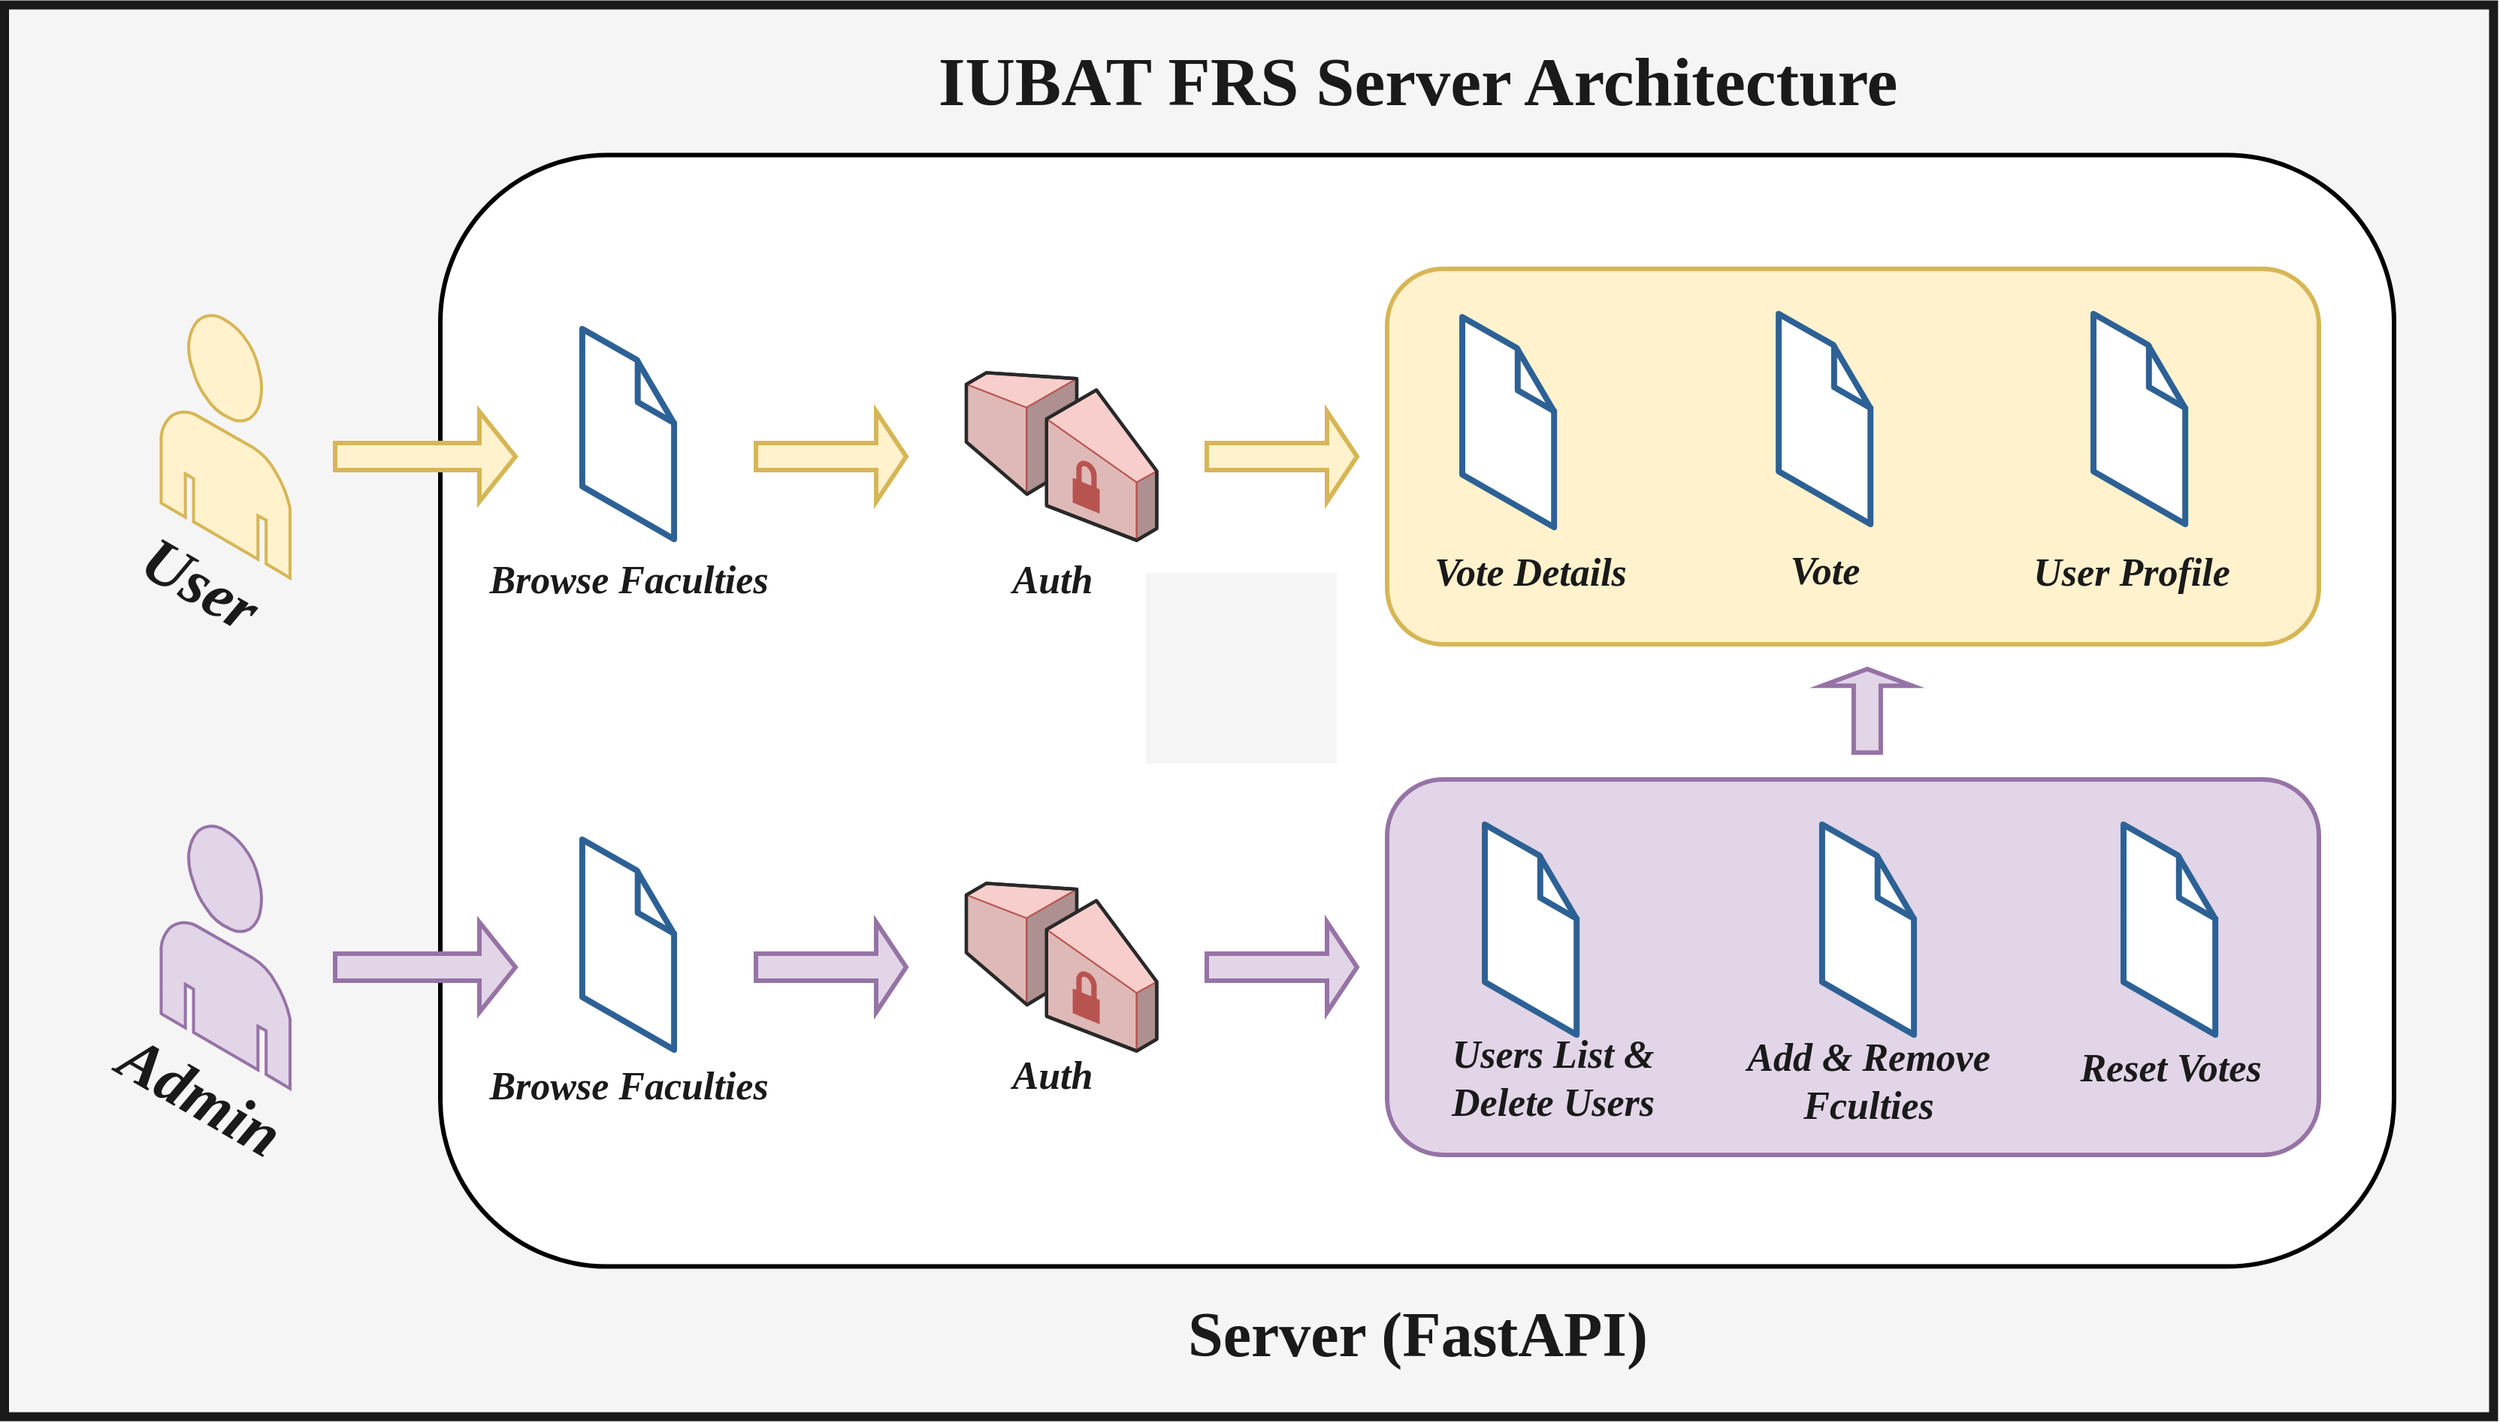 <mxfile version="20.2.7" type="device"><diagram name="Page-1" id="aaaa8250-4180-3840-79b5-4cada1eebb92"><mxGraphModel dx="5340" dy="3700" grid="1" gridSize="10" guides="1" tooltips="1" connect="1" arrows="1" fold="1" page="1" pageScale="1" pageWidth="850" pageHeight="1100" background="none" math="0" shadow="0"><root><mxCell id="0"/><mxCell id="1" parent="0"/><mxCell id="_5LSxNldT3hzKorSpMQI-49" value="" style="rounded=0;whiteSpace=wrap;html=1;labelBorderColor=none;fontFamily=Comic Sans MS;fontSize=26;strokeWidth=6;gradientDirection=radial;fillColor=#f5f5f5;fontColor=#333333;strokeColor=#1A1A1A;" vertex="1" parent="1"><mxGeometry x="-140" y="-55.69" width="1656.23" height="940" as="geometry"/></mxCell><mxCell id="_5LSxNldT3hzKorSpMQI-25" value="&lt;p style=&quot;font-size: 37px;&quot;&gt;&lt;br&gt;&lt;/p&gt;" style="rounded=1;whiteSpace=wrap;html=1;strokeWidth=3;gradientDirection=radial;" vertex="1" parent="1"><mxGeometry x="150" y="44.31" width="1300" height="740" as="geometry"/></mxCell><mxCell id="_5LSxNldT3hzKorSpMQI-31" value="" style="verticalLabelPosition=bottom;html=1;verticalAlign=top;strokeWidth=2;align=center;outlineConnect=0;dashed=0;outlineConnect=0;shape=mxgraph.aws3d.end_user;aspect=fixed;fontSize=25;fillColor=#fff2cc;strokeColor=#d6b656;fontStyle=1;" vertex="1" parent="1"><mxGeometry x="-35.76" y="150.0" width="85.76" height="175.82" as="geometry"/></mxCell><mxCell id="_5LSxNldT3hzKorSpMQI-38" value="User" style="text;html=1;align=center;verticalAlign=middle;resizable=0;points=[];autosize=1;strokeColor=none;fillColor=none;fontSize=42;rotation=30;fontStyle=3;fontFamily=Comic Sans MS;fontColor=#1A1A1A;" vertex="1" parent="1"><mxGeometry x="-70" y="300" width="120" height="60" as="geometry"/></mxCell><mxCell id="_5LSxNldT3hzKorSpMQI-51" value="Server (FastAPI)" style="text;html=1;align=center;verticalAlign=middle;resizable=0;points=[];autosize=1;strokeColor=none;fillColor=none;fontSize=42;rotation=0;fontStyle=1;fontFamily=Comic Sans MS;fontColor=#1A1A1A;" vertex="1" parent="1"><mxGeometry x="615" y="800" width="370" height="60" as="geometry"/></mxCell><mxCell id="_5LSxNldT3hzKorSpMQI-52" value="IUBAT FRS Server Architecture" style="text;html=1;align=center;verticalAlign=middle;resizable=0;points=[];autosize=1;strokeColor=none;fillColor=none;fontSize=46;rotation=0;fontStyle=1;fontFamily=Comic Sans MS;fontColor=#1A1A1A;" vertex="1" parent="1"><mxGeometry x="420" y="-40" width="760" height="70" as="geometry"/></mxCell><mxCell id="_5LSxNldT3hzKorSpMQI-60" value="" style="verticalLabelPosition=bottom;html=1;verticalAlign=top;strokeWidth=1;align=center;outlineConnect=0;dashed=0;outlineConnect=0;shape=mxgraph.aws3d.file;aspect=fixed;strokeColor=#2d6195;fillColor=#ffffff;labelBorderColor=none;fontFamily=Comic Sans MS;fontSize=46;fontColor=#1A1A1A;" vertex="1" parent="1"><mxGeometry x="244.46" y="160" width="61.08" height="140" as="geometry"/></mxCell><mxCell id="_5LSxNldT3hzKorSpMQI-61" value="&lt;font style=&quot;font-size: 26px;&quot;&gt;Browse Faculties&lt;/font&gt;" style="text;html=1;align=center;verticalAlign=middle;resizable=0;points=[];autosize=1;strokeColor=none;fillColor=none;fontSize=42;rotation=0;fontStyle=3;fontFamily=Comic Sans MS;fontColor=#1A1A1A;" vertex="1" parent="1"><mxGeometry x="160" y="292.09" width="230" height="60" as="geometry"/></mxCell><mxCell id="_5LSxNldT3hzKorSpMQI-62" value="" style="shape=singleArrow;whiteSpace=wrap;html=1;labelBorderColor=none;fontFamily=Comic Sans MS;fontSize=26;strokeColor=#d6b656;strokeWidth=3;fillColor=#fff2cc;gradientDirection=radial;" vertex="1" parent="1"><mxGeometry x="80" y="215" width="120" height="60" as="geometry"/></mxCell><mxCell id="_5LSxNldT3hzKorSpMQI-63" value="" style="shape=singleArrow;whiteSpace=wrap;html=1;labelBorderColor=none;fontFamily=Comic Sans MS;fontSize=26;strokeColor=#d6b656;strokeWidth=3;fillColor=#fff2cc;gradientDirection=radial;" vertex="1" parent="1"><mxGeometry x="360" y="215" width="100" height="60" as="geometry"/></mxCell><mxCell id="_5LSxNldT3hzKorSpMQI-64" value="" style="rounded=1;whiteSpace=wrap;html=1;labelBorderColor=none;fontFamily=Comic Sans MS;fontSize=26;strokeColor=#d6b656;strokeWidth=3;fillColor=#fff2cc;gradientDirection=east;" vertex="1" parent="1"><mxGeometry x="780" y="120" width="620" height="250" as="geometry"/></mxCell><mxCell id="_5LSxNldT3hzKorSpMQI-65" value="" style="verticalLabelPosition=bottom;html=1;verticalAlign=top;strokeWidth=1;align=center;outlineConnect=0;dashed=0;outlineConnect=0;shape=mxgraph.aws3d.vpcGateway;fillColor=#f8cecc;strokeColor=#b85450;aspect=fixed;labelBorderColor=none;fontFamily=Comic Sans MS;fontSize=26;" vertex="1" parent="1"><mxGeometry x="500" y="189.2" width="126.7" height="111.61" as="geometry"/></mxCell><mxCell id="_5LSxNldT3hzKorSpMQI-66" value="&lt;font style=&quot;font-size: 26px;&quot;&gt;Auth&lt;/font&gt;" style="text;html=1;align=center;verticalAlign=middle;resizable=0;points=[];autosize=1;strokeColor=none;fillColor=none;fontSize=42;rotation=0;fontStyle=3;fontFamily=Comic Sans MS;fontColor=#1A1A1A;" vertex="1" parent="1"><mxGeometry x="516.65" y="292.09" width="80" height="60" as="geometry"/></mxCell><mxCell id="_5LSxNldT3hzKorSpMQI-67" value="" style="shape=singleArrow;whiteSpace=wrap;html=1;labelBorderColor=none;fontFamily=Comic Sans MS;fontSize=26;strokeColor=#d6b656;strokeWidth=3;fillColor=#fff2cc;gradientDirection=radial;" vertex="1" parent="1"><mxGeometry x="660" y="215" width="100" height="60" as="geometry"/></mxCell><mxCell id="_5LSxNldT3hzKorSpMQI-68" value="" style="verticalLabelPosition=bottom;html=1;verticalAlign=top;strokeWidth=1;align=center;outlineConnect=0;dashed=0;outlineConnect=0;shape=mxgraph.aws3d.file;aspect=fixed;strokeColor=#2d6195;fillColor=#ffffff;labelBorderColor=none;fontFamily=Comic Sans MS;fontSize=46;fontColor=#1A1A1A;" vertex="1" parent="1"><mxGeometry x="830" y="152.09" width="61.08" height="140" as="geometry"/></mxCell><mxCell id="_5LSxNldT3hzKorSpMQI-69" value="" style="verticalLabelPosition=bottom;html=1;verticalAlign=top;strokeWidth=1;align=center;outlineConnect=0;dashed=0;outlineConnect=0;shape=mxgraph.aws3d.file;aspect=fixed;strokeColor=#2d6195;fillColor=#ffffff;labelBorderColor=none;fontFamily=Comic Sans MS;fontSize=46;fontColor=#1A1A1A;" vertex="1" parent="1"><mxGeometry x="1040.54" y="150" width="61.08" height="140" as="geometry"/></mxCell><mxCell id="_5LSxNldT3hzKorSpMQI-70" value="" style="verticalLabelPosition=bottom;html=1;verticalAlign=top;strokeWidth=1;align=center;outlineConnect=0;dashed=0;outlineConnect=0;shape=mxgraph.aws3d.file;aspect=fixed;strokeColor=#2d6195;fillColor=#ffffff;labelBorderColor=none;fontFamily=Comic Sans MS;fontSize=46;fontColor=#1A1A1A;" vertex="1" parent="1"><mxGeometry x="1250" y="150" width="61.08" height="140" as="geometry"/></mxCell><mxCell id="_5LSxNldT3hzKorSpMQI-71" value="&lt;font style=&quot;font-size: 26px;&quot;&gt;Vote Details&lt;/font&gt;" style="text;html=1;align=center;verticalAlign=middle;resizable=0;points=[];autosize=1;strokeColor=none;fillColor=none;fontSize=26;rotation=0;fontStyle=3;fontFamily=Comic Sans MS;fontColor=#1A1A1A;" vertex="1" parent="1"><mxGeometry x="785" y="302.09" width="180" height="40" as="geometry"/></mxCell><mxCell id="_5LSxNldT3hzKorSpMQI-72" value="&lt;font style=&quot;font-size: 26px;&quot;&gt;Vote&lt;/font&gt;" style="text;html=1;align=center;verticalAlign=middle;resizable=0;points=[];autosize=1;strokeColor=none;fillColor=none;fontSize=26;rotation=0;fontStyle=3;fontFamily=Comic Sans MS;fontColor=#1A1A1A;" vertex="1" parent="1"><mxGeometry x="1031.08" y="300.81" width="80" height="40" as="geometry"/></mxCell><mxCell id="_5LSxNldT3hzKorSpMQI-73" value="&lt;font style=&quot;font-size: 26px;&quot;&gt;User Profile&lt;/font&gt;" style="text;html=1;align=center;verticalAlign=middle;resizable=0;points=[];autosize=1;strokeColor=none;fillColor=none;fontSize=26;rotation=0;fontStyle=3;fontFamily=Comic Sans MS;fontColor=#1A1A1A;" vertex="1" parent="1"><mxGeometry x="1185" y="302.09" width="180" height="40" as="geometry"/></mxCell><mxCell id="_5LSxNldT3hzKorSpMQI-85" value="" style="verticalLabelPosition=bottom;html=1;verticalAlign=top;strokeWidth=2;align=center;outlineConnect=0;dashed=0;outlineConnect=0;shape=mxgraph.aws3d.end_user;aspect=fixed;fontSize=25;fillColor=#e1d5e7;strokeColor=#9673a6;fontStyle=1;" vertex="1" parent="1"><mxGeometry x="-35.76" y="490" width="85.76" height="175.82" as="geometry"/></mxCell><mxCell id="_5LSxNldT3hzKorSpMQI-86" value="" style="verticalLabelPosition=bottom;html=1;verticalAlign=top;strokeWidth=1;align=center;outlineConnect=0;dashed=0;outlineConnect=0;shape=mxgraph.aws3d.file;aspect=fixed;strokeColor=#2d6195;fillColor=#ffffff;labelBorderColor=none;fontFamily=Comic Sans MS;fontSize=46;fontColor=#1A1A1A;" vertex="1" parent="1"><mxGeometry x="244.46" y="500" width="61.08" height="140" as="geometry"/></mxCell><mxCell id="_5LSxNldT3hzKorSpMQI-87" value="&lt;font style=&quot;font-size: 26px;&quot;&gt;Browse Faculties&lt;/font&gt;" style="text;html=1;align=center;verticalAlign=middle;resizable=0;points=[];autosize=1;strokeColor=none;fillColor=none;fontSize=42;rotation=0;fontStyle=3;fontFamily=Comic Sans MS;fontColor=#1A1A1A;" vertex="1" parent="1"><mxGeometry x="160" y="628.72" width="230" height="60" as="geometry"/></mxCell><mxCell id="_5LSxNldT3hzKorSpMQI-88" value="" style="shape=singleArrow;whiteSpace=wrap;html=1;labelBorderColor=none;fontFamily=Comic Sans MS;fontSize=26;strokeColor=#9673a6;strokeWidth=3;fillColor=#e1d5e7;gradientDirection=radial;" vertex="1" parent="1"><mxGeometry x="80" y="555" width="120" height="60" as="geometry"/></mxCell><mxCell id="_5LSxNldT3hzKorSpMQI-89" value="" style="shape=singleArrow;whiteSpace=wrap;html=1;labelBorderColor=none;fontFamily=Comic Sans MS;fontSize=26;strokeColor=#9673a6;strokeWidth=3;fillColor=#e1d5e7;gradientDirection=radial;" vertex="1" parent="1"><mxGeometry x="360" y="555" width="100" height="60" as="geometry"/></mxCell><mxCell id="_5LSxNldT3hzKorSpMQI-90" value="" style="rounded=1;whiteSpace=wrap;html=1;labelBorderColor=none;fontFamily=Comic Sans MS;fontSize=26;strokeColor=#9673a6;strokeWidth=3;fillColor=#e1d5e7;gradientDirection=east;" vertex="1" parent="1"><mxGeometry x="780" y="460" width="620" height="250" as="geometry"/></mxCell><mxCell id="_5LSxNldT3hzKorSpMQI-91" value="" style="verticalLabelPosition=bottom;html=1;verticalAlign=top;strokeWidth=1;align=center;outlineConnect=0;dashed=0;outlineConnect=0;shape=mxgraph.aws3d.vpcGateway;fillColor=#f8cecc;strokeColor=#b85450;aspect=fixed;labelBorderColor=none;fontFamily=Comic Sans MS;fontSize=26;" vertex="1" parent="1"><mxGeometry x="500" y="529.2" width="126.7" height="111.61" as="geometry"/></mxCell><mxCell id="_5LSxNldT3hzKorSpMQI-92" value="&lt;font style=&quot;font-size: 26px;&quot;&gt;Auth&lt;/font&gt;" style="text;html=1;align=center;verticalAlign=middle;resizable=0;points=[];autosize=1;strokeColor=none;fillColor=none;fontSize=42;rotation=0;fontStyle=3;fontFamily=Comic Sans MS;fontColor=#1A1A1A;" vertex="1" parent="1"><mxGeometry x="516.65" y="622.09" width="80" height="60" as="geometry"/></mxCell><mxCell id="_5LSxNldT3hzKorSpMQI-93" value="" style="shape=singleArrow;whiteSpace=wrap;html=1;labelBorderColor=none;fontFamily=Comic Sans MS;fontSize=26;strokeColor=#9673a6;strokeWidth=3;fillColor=#e1d5e7;gradientDirection=radial;" vertex="1" parent="1"><mxGeometry x="660" y="555" width="100" height="60" as="geometry"/></mxCell><mxCell id="_5LSxNldT3hzKorSpMQI-94" value="" style="verticalLabelPosition=bottom;html=1;verticalAlign=top;strokeWidth=1;align=center;outlineConnect=0;dashed=0;outlineConnect=0;shape=mxgraph.aws3d.file;aspect=fixed;strokeColor=#2d6195;fillColor=#ffffff;labelBorderColor=none;fontFamily=Comic Sans MS;fontSize=46;fontColor=#1A1A1A;" vertex="1" parent="1"><mxGeometry x="845" y="490.0" width="61.08" height="140" as="geometry"/></mxCell><mxCell id="_5LSxNldT3hzKorSpMQI-95" value="" style="verticalLabelPosition=bottom;html=1;verticalAlign=top;strokeWidth=1;align=center;outlineConnect=0;dashed=0;outlineConnect=0;shape=mxgraph.aws3d.file;aspect=fixed;strokeColor=#2d6195;fillColor=#ffffff;labelBorderColor=none;fontFamily=Comic Sans MS;fontSize=46;fontColor=#1A1A1A;" vertex="1" parent="1"><mxGeometry x="1069.46" y="490" width="61.08" height="140" as="geometry"/></mxCell><mxCell id="_5LSxNldT3hzKorSpMQI-96" value="" style="verticalLabelPosition=bottom;html=1;verticalAlign=top;strokeWidth=1;align=center;outlineConnect=0;dashed=0;outlineConnect=0;shape=mxgraph.aws3d.file;aspect=fixed;strokeColor=#2d6195;fillColor=#ffffff;labelBorderColor=none;fontFamily=Comic Sans MS;fontSize=46;fontColor=#1A1A1A;" vertex="1" parent="1"><mxGeometry x="1270" y="490" width="61.08" height="140" as="geometry"/></mxCell><mxCell id="_5LSxNldT3hzKorSpMQI-97" value="&lt;font style=&quot;font-size: 26px;&quot;&gt;Users List &amp;amp;&lt;br&gt;Delete Users&lt;br&gt;&lt;/font&gt;" style="text;html=1;align=center;verticalAlign=middle;resizable=0;points=[];autosize=1;strokeColor=none;fillColor=none;fontSize=26;rotation=0;fontStyle=3;fontFamily=Comic Sans MS;fontColor=#1A1A1A;" vertex="1" parent="1"><mxGeometry x="795" y="618.72" width="190" height="80" as="geometry"/></mxCell><mxCell id="_5LSxNldT3hzKorSpMQI-98" value="&lt;font style=&quot;font-size: 26px;&quot;&gt;Add &amp;amp; Remove&lt;br&gt;Fculties&lt;br&gt;&lt;/font&gt;" style="text;html=1;align=center;verticalAlign=middle;resizable=0;points=[];autosize=1;strokeColor=none;fillColor=none;fontSize=26;rotation=0;fontStyle=3;fontFamily=Comic Sans MS;fontColor=#1A1A1A;" vertex="1" parent="1"><mxGeometry x="1000.0" y="620.81" width="200" height="80" as="geometry"/></mxCell><mxCell id="_5LSxNldT3hzKorSpMQI-99" value="&lt;font style=&quot;font-size: 26px;&quot;&gt;Reset Votes&lt;/font&gt;" style="text;html=1;align=center;verticalAlign=middle;resizable=0;points=[];autosize=1;strokeColor=none;fillColor=none;fontSize=26;rotation=0;fontStyle=3;fontFamily=Comic Sans MS;fontColor=#1A1A1A;" vertex="1" parent="1"><mxGeometry x="1210.54" y="632.09" width="180" height="40" as="geometry"/></mxCell><mxCell id="_5LSxNldT3hzKorSpMQI-100" value="Admin" style="text;html=1;align=center;verticalAlign=middle;resizable=0;points=[];autosize=1;strokeColor=none;fillColor=none;fontSize=42;rotation=30;fontStyle=3;fontFamily=Comic Sans MS;fontColor=#1A1A1A;" vertex="1" parent="1"><mxGeometry x="-85" y="640.81" width="150" height="60" as="geometry"/></mxCell><mxCell id="_5LSxNldT3hzKorSpMQI-103" value="" style="shape=singleArrow;direction=south;whiteSpace=wrap;html=1;labelBorderColor=none;fontFamily=Comic Sans MS;fontSize=26;strokeColor=#9673a6;strokeWidth=3;fillColor=#e1d5e7;gradientDirection=east;rotation=-180;" vertex="1" parent="1"><mxGeometry x="1069.46" y="386.47" width="60" height="55.69" as="geometry"/></mxCell></root></mxGraphModel></diagram></mxfile>